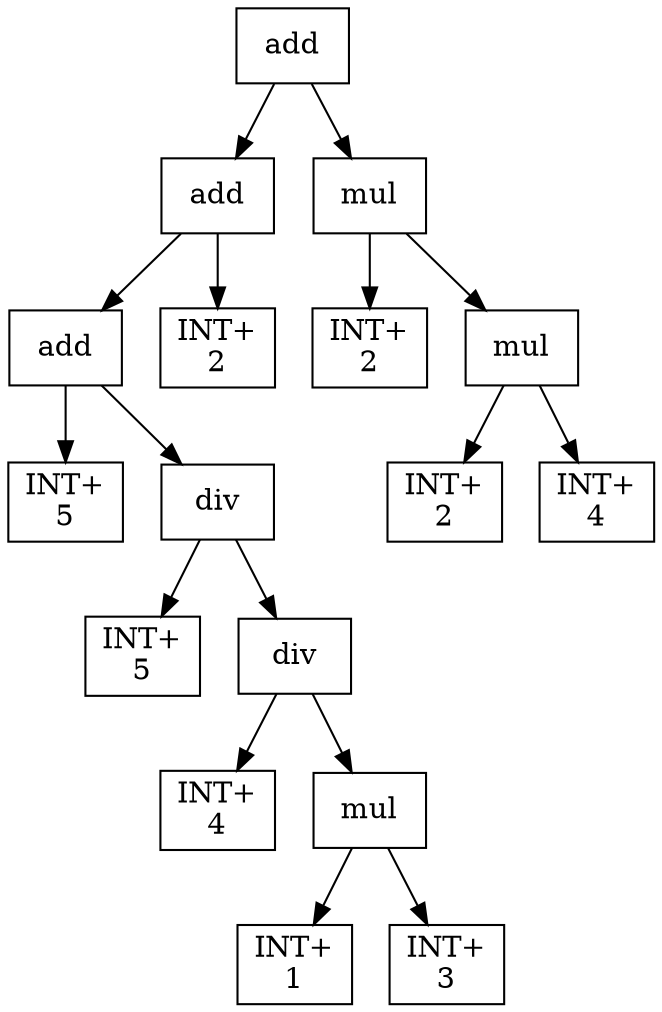 digraph expr {
  node [shape=box];
  n1 [label="add"];
  n2 [label="add"];
  n3 [label="add"];
  n4 [label="INT+\n5"];
  n5 [label="div"];
  n6 [label="INT+\n5"];
  n7 [label="div"];
  n8 [label="INT+\n4"];
  n9 [label="mul"];
  n10 [label="INT+\n1"];
  n11 [label="INT+\n3"];
  n9 -> n10;
  n9 -> n11;
  n7 -> n8;
  n7 -> n9;
  n5 -> n6;
  n5 -> n7;
  n3 -> n4;
  n3 -> n5;
  n12 [label="INT+\n2"];
  n2 -> n3;
  n2 -> n12;
  n13 [label="mul"];
  n14 [label="INT+\n2"];
  n15 [label="mul"];
  n16 [label="INT+\n2"];
  n17 [label="INT+\n4"];
  n15 -> n16;
  n15 -> n17;
  n13 -> n14;
  n13 -> n15;
  n1 -> n2;
  n1 -> n13;
}